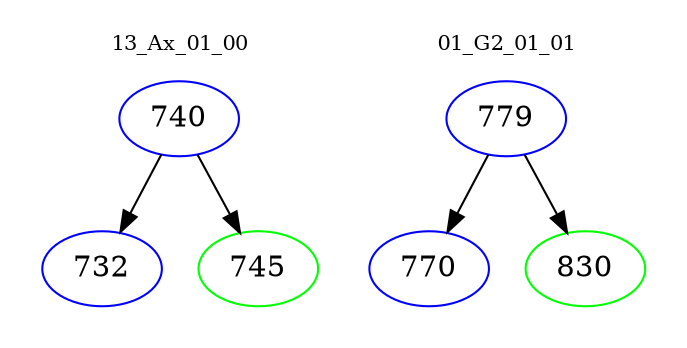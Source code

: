 digraph{
subgraph cluster_0 {
color = white
label = "13_Ax_01_00";
fontsize=10;
T0_740 [label="740", color="blue"]
T0_740 -> T0_732 [color="black"]
T0_732 [label="732", color="blue"]
T0_740 -> T0_745 [color="black"]
T0_745 [label="745", color="green"]
}
subgraph cluster_1 {
color = white
label = "01_G2_01_01";
fontsize=10;
T1_779 [label="779", color="blue"]
T1_779 -> T1_770 [color="black"]
T1_770 [label="770", color="blue"]
T1_779 -> T1_830 [color="black"]
T1_830 [label="830", color="green"]
}
}
